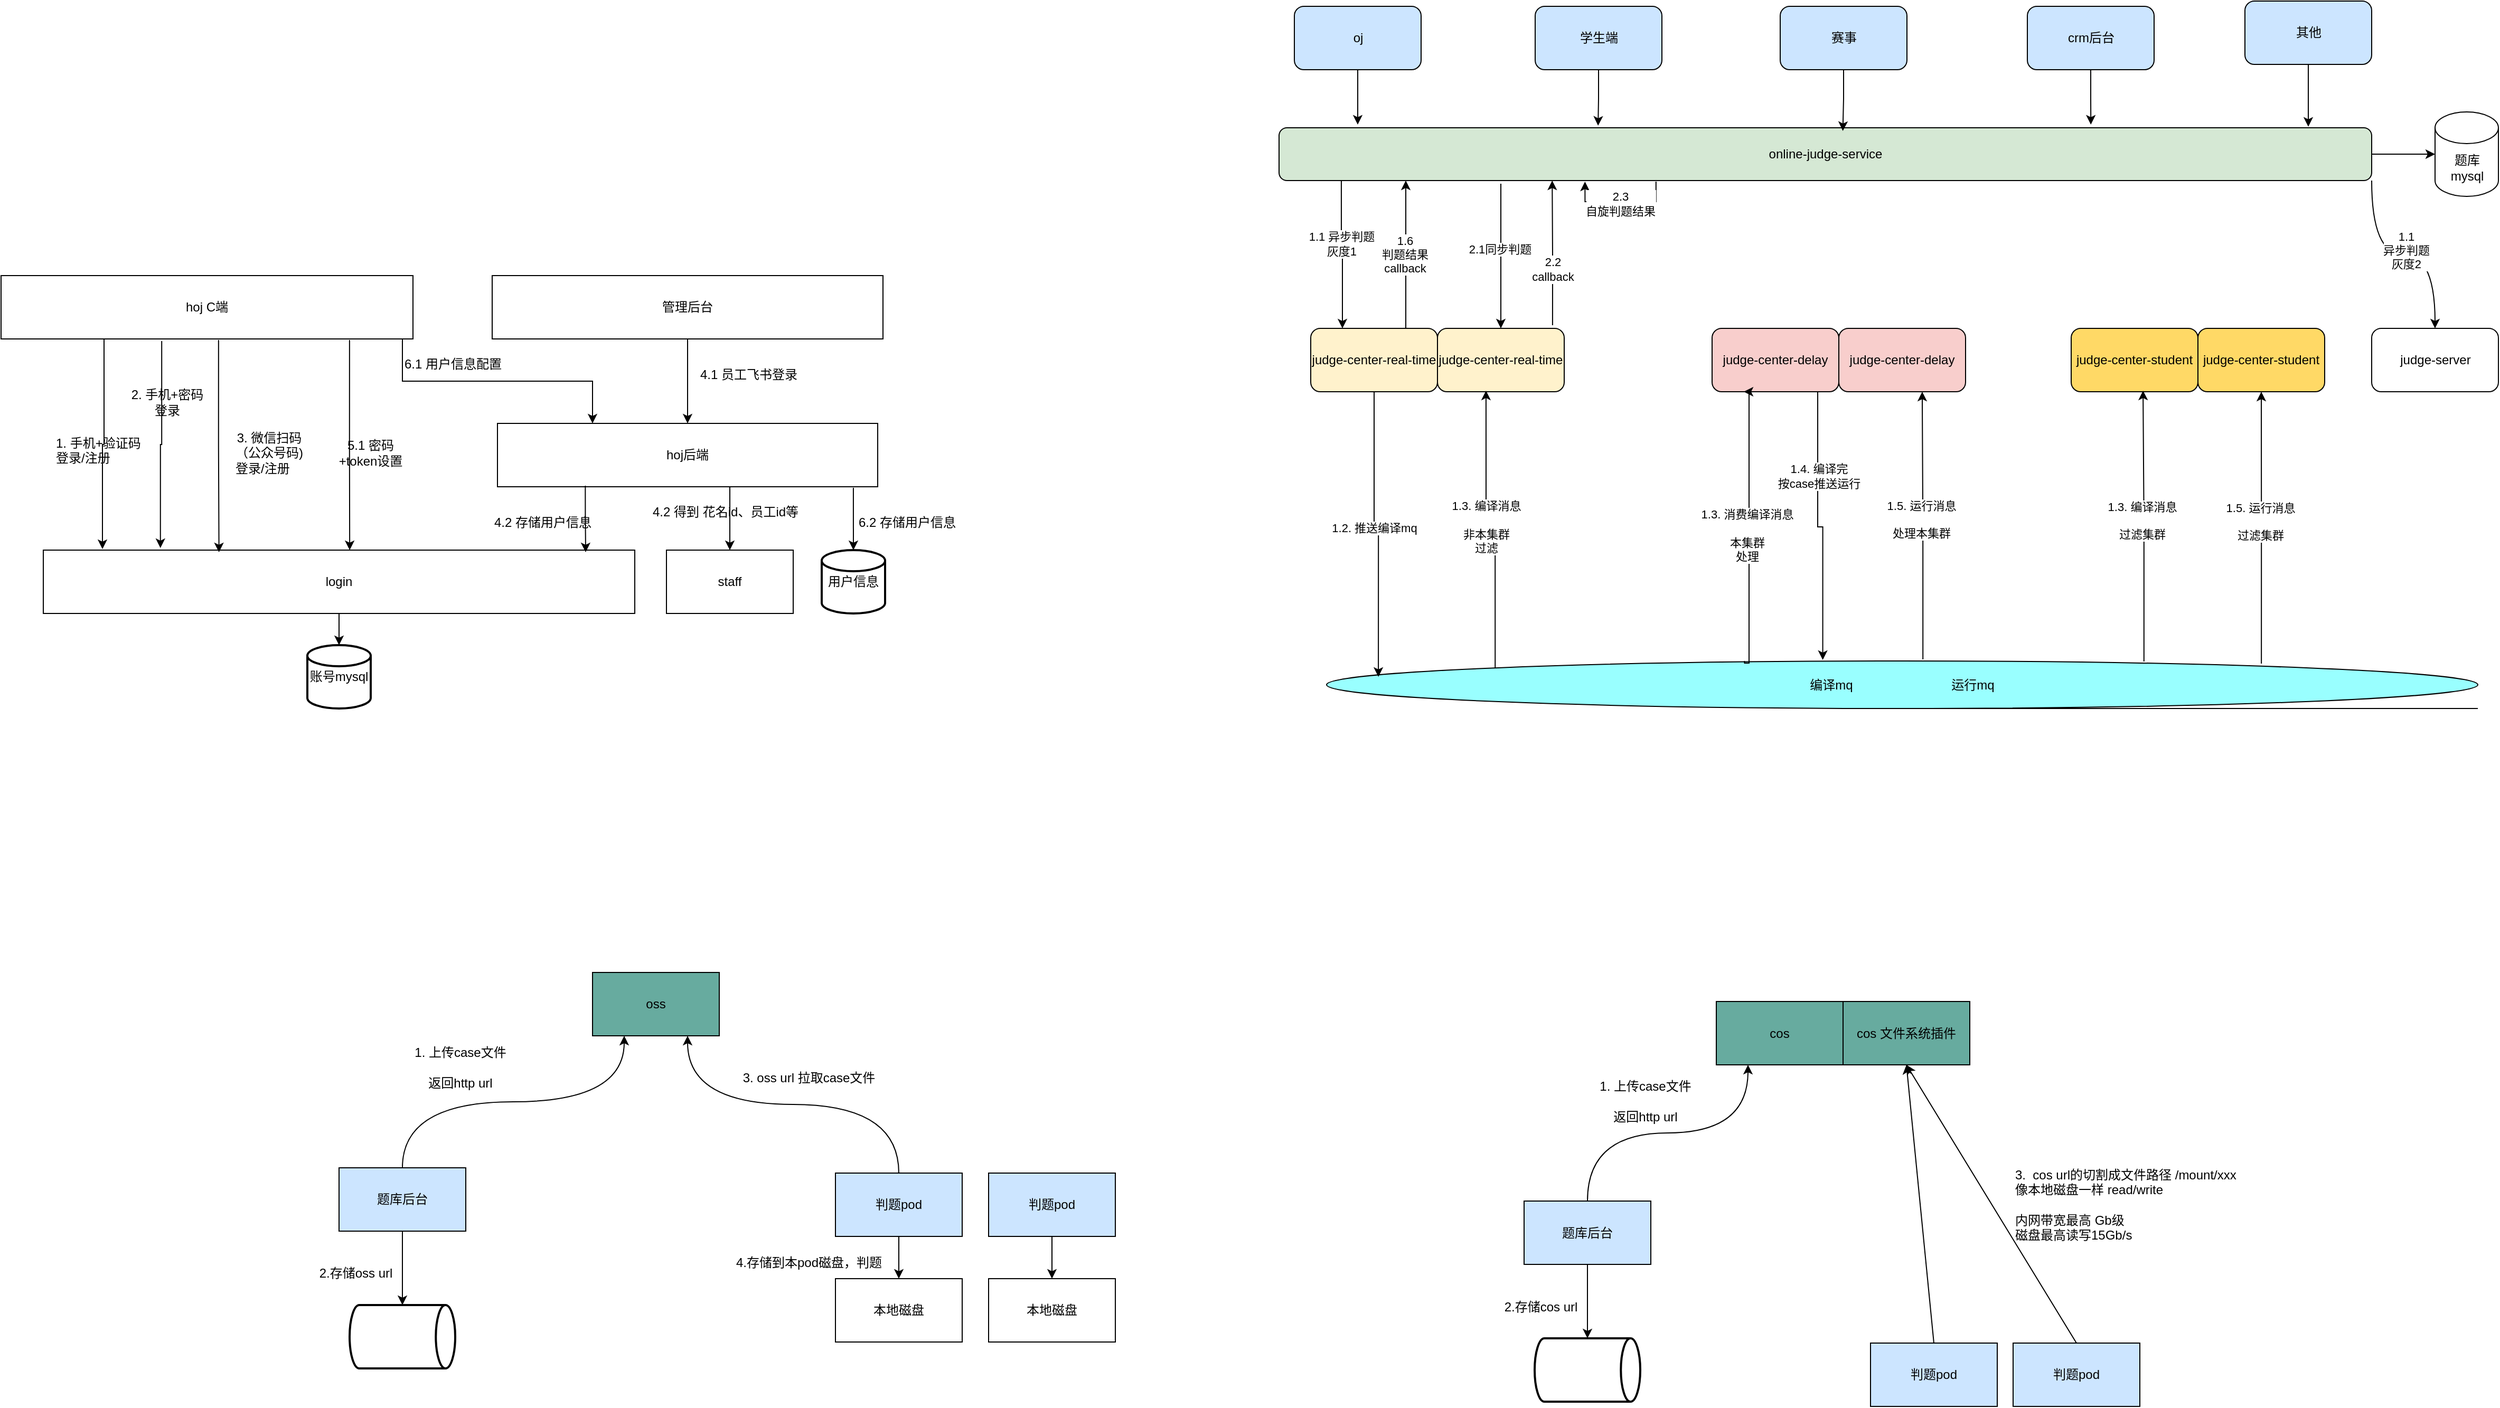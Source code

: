 <mxfile version="26.2.13">
  <diagram name="第 1 页" id="Zqn69nHAaQLIHZz4OZMA">
    <mxGraphModel dx="1427" dy="1929" grid="1" gridSize="10" guides="1" tooltips="1" connect="1" arrows="1" fold="1" page="1" pageScale="1" pageWidth="827" pageHeight="1169" math="0" shadow="0">
      <root>
        <mxCell id="0" />
        <mxCell id="1" parent="0" />
        <mxCell id="obczPgTx_yafg2J8MrPF-36" style="edgeStyle=orthogonalEdgeStyle;rounded=0;orthogonalLoop=1;jettySize=auto;html=1;exitX=1;exitY=1;exitDx=0;exitDy=0;entryX=0.25;entryY=0;entryDx=0;entryDy=0;" parent="1" source="obczPgTx_yafg2J8MrPF-1" target="obczPgTx_yafg2J8MrPF-4" edge="1">
          <mxGeometry relative="1" as="geometry">
            <Array as="points">
              <mxPoint x="380" y="210" />
              <mxPoint x="380" y="250" />
              <mxPoint x="560" y="250" />
            </Array>
          </mxGeometry>
        </mxCell>
        <mxCell id="obczPgTx_yafg2J8MrPF-1" value="hoj C端" style="rounded=0;whiteSpace=wrap;html=1;" parent="1" vertex="1">
          <mxGeometry y="150" width="390" height="60" as="geometry" />
        </mxCell>
        <mxCell id="obczPgTx_yafg2J8MrPF-7" style="edgeStyle=orthogonalEdgeStyle;rounded=0;orthogonalLoop=1;jettySize=auto;html=1;exitX=0.5;exitY=1;exitDx=0;exitDy=0;entryX=0.5;entryY=0;entryDx=0;entryDy=0;" parent="1" source="obczPgTx_yafg2J8MrPF-2" target="obczPgTx_yafg2J8MrPF-4" edge="1">
          <mxGeometry relative="1" as="geometry" />
        </mxCell>
        <mxCell id="obczPgTx_yafg2J8MrPF-2" value="管理后台" style="rounded=0;whiteSpace=wrap;html=1;" parent="1" vertex="1">
          <mxGeometry x="465" y="150" width="370" height="60" as="geometry" />
        </mxCell>
        <mxCell id="obczPgTx_yafg2J8MrPF-3" value="login" style="rounded=0;whiteSpace=wrap;html=1;" parent="1" vertex="1">
          <mxGeometry x="40" y="410" width="560" height="60" as="geometry" />
        </mxCell>
        <mxCell id="obczPgTx_yafg2J8MrPF-31" style="edgeStyle=orthogonalEdgeStyle;rounded=0;orthogonalLoop=1;jettySize=auto;html=1;exitX=0.908;exitY=0.983;exitDx=0;exitDy=0;entryX=0.5;entryY=0;entryDx=0;entryDy=0;exitPerimeter=0;" parent="1" source="obczPgTx_yafg2J8MrPF-4" target="obczPgTx_yafg2J8MrPF-8" edge="1">
          <mxGeometry relative="1" as="geometry">
            <Array as="points">
              <mxPoint x="690" y="349" />
            </Array>
          </mxGeometry>
        </mxCell>
        <mxCell id="obczPgTx_yafg2J8MrPF-4" value="hoj后端" style="rounded=0;whiteSpace=wrap;html=1;" parent="1" vertex="1">
          <mxGeometry x="470" y="290" width="360" height="60" as="geometry" />
        </mxCell>
        <mxCell id="obczPgTx_yafg2J8MrPF-5" style="edgeStyle=orthogonalEdgeStyle;rounded=0;orthogonalLoop=1;jettySize=auto;html=1;exitX=0.25;exitY=1;exitDx=0;exitDy=0;entryX=0.1;entryY=-0.017;entryDx=0;entryDy=0;entryPerimeter=0;" parent="1" source="obczPgTx_yafg2J8MrPF-1" target="obczPgTx_yafg2J8MrPF-3" edge="1">
          <mxGeometry relative="1" as="geometry" />
        </mxCell>
        <mxCell id="obczPgTx_yafg2J8MrPF-6" style="edgeStyle=orthogonalEdgeStyle;rounded=0;orthogonalLoop=1;jettySize=auto;html=1;exitX=0.528;exitY=1.017;exitDx=0;exitDy=0;entryX=0.297;entryY=0.033;entryDx=0;entryDy=0;entryPerimeter=0;exitPerimeter=0;" parent="1" source="obczPgTx_yafg2J8MrPF-1" target="obczPgTx_yafg2J8MrPF-3" edge="1">
          <mxGeometry relative="1" as="geometry" />
        </mxCell>
        <mxCell id="obczPgTx_yafg2J8MrPF-8" value="staff" style="rounded=0;whiteSpace=wrap;html=1;" parent="1" vertex="1">
          <mxGeometry x="630" y="410" width="120" height="60" as="geometry" />
        </mxCell>
        <mxCell id="obczPgTx_yafg2J8MrPF-11" style="edgeStyle=orthogonalEdgeStyle;rounded=0;orthogonalLoop=1;jettySize=auto;html=1;exitX=0.39;exitY=1.033;exitDx=0;exitDy=0;entryX=0.198;entryY=-0.033;entryDx=0;entryDy=0;entryPerimeter=0;exitPerimeter=0;" parent="1" source="obczPgTx_yafg2J8MrPF-1" target="obczPgTx_yafg2J8MrPF-3" edge="1">
          <mxGeometry relative="1" as="geometry" />
        </mxCell>
        <mxCell id="obczPgTx_yafg2J8MrPF-12" value="2. 手机+密码&lt;div&gt;登录&lt;/div&gt;" style="text;html=1;align=center;verticalAlign=middle;whiteSpace=wrap;rounded=0;" parent="1" vertex="1">
          <mxGeometry x="120" y="250" width="75" height="40" as="geometry" />
        </mxCell>
        <mxCell id="obczPgTx_yafg2J8MrPF-13" value="&lt;div style=&quot;text-align: center;&quot;&gt;&lt;span style=&quot;background-color: initial;&quot;&gt;3. 微信扫码&lt;/span&gt;&lt;/div&gt;&lt;div style=&quot;text-align: center;&quot;&gt;&lt;span style=&quot;background-color: initial;&quot;&gt;（公众号码)&lt;/span&gt;&lt;/div&gt;&lt;div&gt;&lt;span style=&quot;text-align: center;&quot;&gt;登录/注册&lt;/span&gt;&lt;br&gt;&lt;/div&gt;" style="text;whiteSpace=wrap;html=1;" parent="1" vertex="1">
          <mxGeometry x="220" y="290" width="76" height="50" as="geometry" />
        </mxCell>
        <mxCell id="obczPgTx_yafg2J8MrPF-15" value="&lt;span style=&quot;text-align: center;&quot;&gt;1. 手机+验证码&lt;/span&gt;&lt;div&gt;&lt;span style=&quot;text-align: center;&quot;&gt;登录/注册&lt;/span&gt;&lt;br&gt;&lt;/div&gt;" style="text;whiteSpace=wrap;html=1;" parent="1" vertex="1">
          <mxGeometry x="50" y="295" width="86" height="50" as="geometry" />
        </mxCell>
        <mxCell id="obczPgTx_yafg2J8MrPF-16" value="&lt;div style=&quot;text-align: center;&quot;&gt;4.1&amp;nbsp;&lt;span style=&quot;background-color: initial;&quot;&gt;员工飞书登录&lt;/span&gt;&lt;/div&gt;" style="text;whiteSpace=wrap;html=1;" parent="1" vertex="1">
          <mxGeometry x="660" y="230" width="150" height="30" as="geometry" />
        </mxCell>
        <mxCell id="obczPgTx_yafg2J8MrPF-21" value="账号mysql" style="strokeWidth=2;html=1;shape=mxgraph.flowchart.database;whiteSpace=wrap;" parent="1" vertex="1">
          <mxGeometry x="290" y="500" width="60" height="60" as="geometry" />
        </mxCell>
        <mxCell id="obczPgTx_yafg2J8MrPF-22" value="用户信息" style="strokeWidth=2;html=1;shape=mxgraph.flowchart.database;whiteSpace=wrap;" parent="1" vertex="1">
          <mxGeometry x="777" y="410" width="60" height="60" as="geometry" />
        </mxCell>
        <mxCell id="obczPgTx_yafg2J8MrPF-24" style="edgeStyle=orthogonalEdgeStyle;rounded=0;orthogonalLoop=1;jettySize=auto;html=1;exitX=0.5;exitY=1;exitDx=0;exitDy=0;entryX=0.5;entryY=0;entryDx=0;entryDy=0;entryPerimeter=0;" parent="1" source="obczPgTx_yafg2J8MrPF-3" target="obczPgTx_yafg2J8MrPF-21" edge="1">
          <mxGeometry relative="1" as="geometry" />
        </mxCell>
        <mxCell id="obczPgTx_yafg2J8MrPF-30" value="&lt;div style=&quot;text-align: center;&quot;&gt;4.2&amp;nbsp;&lt;span style=&quot;background-color: initial;&quot;&gt;得到 花名id、员工id等&lt;/span&gt;&lt;/div&gt;" style="text;whiteSpace=wrap;html=1;" parent="1" vertex="1">
          <mxGeometry x="615" y="360" width="150" height="30" as="geometry" />
        </mxCell>
        <mxCell id="obczPgTx_yafg2J8MrPF-33" style="edgeStyle=orthogonalEdgeStyle;rounded=0;orthogonalLoop=1;jettySize=auto;html=1;exitX=0.231;exitY=0.983;exitDx=0;exitDy=0;entryX=0.917;entryY=0.033;entryDx=0;entryDy=0;entryPerimeter=0;exitPerimeter=0;" parent="1" source="obczPgTx_yafg2J8MrPF-4" target="obczPgTx_yafg2J8MrPF-3" edge="1">
          <mxGeometry relative="1" as="geometry" />
        </mxCell>
        <mxCell id="obczPgTx_yafg2J8MrPF-34" value="&lt;div style=&quot;text-align: center;&quot;&gt;4.2 存储用户信息&lt;/div&gt;" style="text;whiteSpace=wrap;html=1;" parent="1" vertex="1">
          <mxGeometry x="465" y="370" width="150" height="30" as="geometry" />
        </mxCell>
        <mxCell id="obczPgTx_yafg2J8MrPF-35" value="&lt;div style=&quot;text-align: center;&quot;&gt;6.2 存储用户信息&lt;/div&gt;" style="text;whiteSpace=wrap;html=1;" parent="1" vertex="1">
          <mxGeometry x="810" y="370" width="150" height="30" as="geometry" />
        </mxCell>
        <mxCell id="obczPgTx_yafg2J8MrPF-37" value="&lt;div style=&quot;text-align: center;&quot;&gt;6.1 用户信息配置&lt;/div&gt;" style="text;whiteSpace=wrap;html=1;" parent="1" vertex="1">
          <mxGeometry x="380" y="220" width="150" height="30" as="geometry" />
        </mxCell>
        <mxCell id="obczPgTx_yafg2J8MrPF-40" style="edgeStyle=orthogonalEdgeStyle;rounded=0;orthogonalLoop=1;jettySize=auto;html=1;exitX=0.846;exitY=1.017;exitDx=0;exitDy=0;entryX=0.518;entryY=0;entryDx=0;entryDy=0;entryPerimeter=0;exitPerimeter=0;" parent="1" source="obczPgTx_yafg2J8MrPF-1" target="obczPgTx_yafg2J8MrPF-3" edge="1">
          <mxGeometry relative="1" as="geometry" />
        </mxCell>
        <mxCell id="obczPgTx_yafg2J8MrPF-41" value="5.1 密码+token设置" style="text;html=1;align=center;verticalAlign=middle;whiteSpace=wrap;rounded=0;" parent="1" vertex="1">
          <mxGeometry x="310" y="305" width="80" height="25" as="geometry" />
        </mxCell>
        <mxCell id="obczPgTx_yafg2J8MrPF-42" style="edgeStyle=orthogonalEdgeStyle;rounded=0;orthogonalLoop=1;jettySize=auto;html=1;exitX=0.936;exitY=1.017;exitDx=0;exitDy=0;entryX=0.5;entryY=0;entryDx=0;entryDy=0;entryPerimeter=0;exitPerimeter=0;" parent="1" source="obczPgTx_yafg2J8MrPF-4" target="obczPgTx_yafg2J8MrPF-22" edge="1">
          <mxGeometry relative="1" as="geometry" />
        </mxCell>
        <mxCell id="ji8Ps8-y2DthkimGRA9Z-1" value="oss" style="rounded=0;whiteSpace=wrap;html=1;fillColor=#67AB9F;" parent="1" vertex="1">
          <mxGeometry x="560" y="810" width="120" height="60" as="geometry" />
        </mxCell>
        <mxCell id="ji8Ps8-y2DthkimGRA9Z-8" value="" style="edgeStyle=orthogonalEdgeStyle;rounded=0;orthogonalLoop=1;jettySize=auto;html=1;" parent="1" source="ji8Ps8-y2DthkimGRA9Z-3" target="ji8Ps8-y2DthkimGRA9Z-6" edge="1">
          <mxGeometry relative="1" as="geometry" />
        </mxCell>
        <mxCell id="ji8Ps8-y2DthkimGRA9Z-14" style="edgeStyle=orthogonalEdgeStyle;rounded=0;orthogonalLoop=1;jettySize=auto;html=1;exitX=0.5;exitY=0;exitDx=0;exitDy=0;entryX=0.75;entryY=1;entryDx=0;entryDy=0;curved=1;" parent="1" source="ji8Ps8-y2DthkimGRA9Z-3" target="ji8Ps8-y2DthkimGRA9Z-1" edge="1">
          <mxGeometry relative="1" as="geometry" />
        </mxCell>
        <mxCell id="ji8Ps8-y2DthkimGRA9Z-3" value="判题pod" style="rounded=0;whiteSpace=wrap;html=1;fillColor=#CCE5FF;" parent="1" vertex="1">
          <mxGeometry x="790" y="1000" width="120" height="60" as="geometry" />
        </mxCell>
        <mxCell id="ji8Ps8-y2DthkimGRA9Z-11" style="edgeStyle=orthogonalEdgeStyle;rounded=0;orthogonalLoop=1;jettySize=auto;html=1;exitX=0.5;exitY=0;exitDx=0;exitDy=0;entryX=0.25;entryY=1;entryDx=0;entryDy=0;curved=1;" parent="1" source="ji8Ps8-y2DthkimGRA9Z-4" target="ji8Ps8-y2DthkimGRA9Z-1" edge="1">
          <mxGeometry relative="1" as="geometry" />
        </mxCell>
        <mxCell id="ji8Ps8-y2DthkimGRA9Z-4" value="题库后台" style="rounded=0;whiteSpace=wrap;html=1;fillColor=#CCE5FF;" parent="1" vertex="1">
          <mxGeometry x="320" y="995" width="120" height="60" as="geometry" />
        </mxCell>
        <mxCell id="ji8Ps8-y2DthkimGRA9Z-9" value="" style="edgeStyle=orthogonalEdgeStyle;rounded=0;orthogonalLoop=1;jettySize=auto;html=1;" parent="1" source="ji8Ps8-y2DthkimGRA9Z-5" target="ji8Ps8-y2DthkimGRA9Z-7" edge="1">
          <mxGeometry relative="1" as="geometry" />
        </mxCell>
        <mxCell id="ji8Ps8-y2DthkimGRA9Z-5" value="判题pod" style="rounded=0;whiteSpace=wrap;html=1;fillColor=#CCE5FF;" parent="1" vertex="1">
          <mxGeometry x="935" y="1000" width="120" height="60" as="geometry" />
        </mxCell>
        <mxCell id="ji8Ps8-y2DthkimGRA9Z-6" value="本地磁盘" style="rounded=0;whiteSpace=wrap;html=1;" parent="1" vertex="1">
          <mxGeometry x="790" y="1100" width="120" height="60" as="geometry" />
        </mxCell>
        <mxCell id="ji8Ps8-y2DthkimGRA9Z-7" value="本地磁盘" style="rounded=0;whiteSpace=wrap;html=1;" parent="1" vertex="1">
          <mxGeometry x="935" y="1100" width="120" height="60" as="geometry" />
        </mxCell>
        <mxCell id="ji8Ps8-y2DthkimGRA9Z-15" value="" style="strokeWidth=2;html=1;shape=mxgraph.flowchart.direct_data;whiteSpace=wrap;" parent="1" vertex="1">
          <mxGeometry x="330" y="1125" width="100" height="60" as="geometry" />
        </mxCell>
        <mxCell id="ji8Ps8-y2DthkimGRA9Z-17" style="rounded=0;orthogonalLoop=1;jettySize=auto;html=1;exitX=0.5;exitY=1;exitDx=0;exitDy=0;entryX=0.5;entryY=0;entryDx=0;entryDy=0;entryPerimeter=0;" parent="1" source="ji8Ps8-y2DthkimGRA9Z-4" target="ji8Ps8-y2DthkimGRA9Z-15" edge="1">
          <mxGeometry relative="1" as="geometry" />
        </mxCell>
        <mxCell id="ji8Ps8-y2DthkimGRA9Z-18" value="1. 上传case文件&lt;div&gt;&lt;br&gt;&lt;div&gt;返回http url&lt;/div&gt;&lt;/div&gt;" style="text;html=1;align=center;verticalAlign=middle;whiteSpace=wrap;rounded=0;" parent="1" vertex="1">
          <mxGeometry x="350" y="870" width="170" height="60" as="geometry" />
        </mxCell>
        <mxCell id="ji8Ps8-y2DthkimGRA9Z-19" value="2.存储oss url" style="text;html=1;align=center;verticalAlign=middle;whiteSpace=wrap;rounded=0;" parent="1" vertex="1">
          <mxGeometry x="296" y="1080" width="80" height="30" as="geometry" />
        </mxCell>
        <mxCell id="ji8Ps8-y2DthkimGRA9Z-20" value="3. oss url 拉取case文件" style="text;html=1;align=center;verticalAlign=middle;whiteSpace=wrap;rounded=0;" parent="1" vertex="1">
          <mxGeometry x="680" y="880" width="170" height="60" as="geometry" />
        </mxCell>
        <mxCell id="ji8Ps8-y2DthkimGRA9Z-22" value="4.存储到本pod磁盘，判题" style="text;html=1;align=center;verticalAlign=middle;whiteSpace=wrap;rounded=0;" parent="1" vertex="1">
          <mxGeometry x="690" y="1070" width="150" height="30" as="geometry" />
        </mxCell>
        <mxCell id="ji8Ps8-y2DthkimGRA9Z-23" value="cos" style="rounded=0;whiteSpace=wrap;html=1;fillColor=#67AB9F;" parent="1" vertex="1">
          <mxGeometry x="1624" y="837.5" width="120" height="60" as="geometry" />
        </mxCell>
        <mxCell id="ji8Ps8-y2DthkimGRA9Z-42" style="edgeStyle=none;rounded=0;orthogonalLoop=1;jettySize=auto;html=1;exitX=0.5;exitY=0;exitDx=0;exitDy=0;entryX=0.5;entryY=1;entryDx=0;entryDy=0;" parent="1" source="ji8Ps8-y2DthkimGRA9Z-26" target="ji8Ps8-y2DthkimGRA9Z-40" edge="1">
          <mxGeometry relative="1" as="geometry" />
        </mxCell>
        <mxCell id="ji8Ps8-y2DthkimGRA9Z-26" value="判题pod" style="rounded=0;whiteSpace=wrap;html=1;fillColor=#CCE5FF;" parent="1" vertex="1">
          <mxGeometry x="1770" y="1161" width="120" height="60" as="geometry" />
        </mxCell>
        <mxCell id="ji8Ps8-y2DthkimGRA9Z-27" style="edgeStyle=orthogonalEdgeStyle;rounded=0;orthogonalLoop=1;jettySize=auto;html=1;exitX=0.5;exitY=0;exitDx=0;exitDy=0;entryX=0.25;entryY=1;entryDx=0;entryDy=0;curved=1;" parent="1" source="ji8Ps8-y2DthkimGRA9Z-28" target="ji8Ps8-y2DthkimGRA9Z-23" edge="1">
          <mxGeometry relative="1" as="geometry" />
        </mxCell>
        <mxCell id="ji8Ps8-y2DthkimGRA9Z-28" value="题库后台" style="rounded=0;whiteSpace=wrap;html=1;fillColor=#CCE5FF;" parent="1" vertex="1">
          <mxGeometry x="1442" y="1026.5" width="120" height="60" as="geometry" />
        </mxCell>
        <mxCell id="ji8Ps8-y2DthkimGRA9Z-43" style="edgeStyle=none;rounded=0;orthogonalLoop=1;jettySize=auto;html=1;exitX=0.5;exitY=0;exitDx=0;exitDy=0;entryX=0.5;entryY=1;entryDx=0;entryDy=0;" parent="1" source="ji8Ps8-y2DthkimGRA9Z-30" target="ji8Ps8-y2DthkimGRA9Z-40" edge="1">
          <mxGeometry relative="1" as="geometry" />
        </mxCell>
        <mxCell id="ji8Ps8-y2DthkimGRA9Z-30" value="判题pod" style="rounded=0;whiteSpace=wrap;html=1;fillColor=#CCE5FF;" parent="1" vertex="1">
          <mxGeometry x="1905" y="1161" width="120" height="60" as="geometry" />
        </mxCell>
        <mxCell id="ji8Ps8-y2DthkimGRA9Z-33" value="" style="strokeWidth=2;html=1;shape=mxgraph.flowchart.direct_data;whiteSpace=wrap;" parent="1" vertex="1">
          <mxGeometry x="1452" y="1156.5" width="100" height="60" as="geometry" />
        </mxCell>
        <mxCell id="ji8Ps8-y2DthkimGRA9Z-34" style="rounded=0;orthogonalLoop=1;jettySize=auto;html=1;exitX=0.5;exitY=1;exitDx=0;exitDy=0;entryX=0.5;entryY=0;entryDx=0;entryDy=0;entryPerimeter=0;" parent="1" source="ji8Ps8-y2DthkimGRA9Z-28" target="ji8Ps8-y2DthkimGRA9Z-33" edge="1">
          <mxGeometry relative="1" as="geometry" />
        </mxCell>
        <mxCell id="ji8Ps8-y2DthkimGRA9Z-35" value="1. 上传case文件&lt;div&gt;&lt;br&gt;&lt;div&gt;返回http url&lt;/div&gt;&lt;/div&gt;" style="text;html=1;align=center;verticalAlign=middle;whiteSpace=wrap;rounded=0;" parent="1" vertex="1">
          <mxGeometry x="1472" y="901.5" width="170" height="60" as="geometry" />
        </mxCell>
        <mxCell id="ji8Ps8-y2DthkimGRA9Z-36" value="2.存储cos url" style="text;html=1;align=center;verticalAlign=middle;whiteSpace=wrap;rounded=0;" parent="1" vertex="1">
          <mxGeometry x="1418" y="1111.5" width="80" height="30" as="geometry" />
        </mxCell>
        <mxCell id="ji8Ps8-y2DthkimGRA9Z-37" value="3.&amp;nbsp; cos url的切割成文件路径 /mount/xxx&lt;div&gt;&lt;div&gt;像本地磁盘一样&amp;nbsp;&lt;span style=&quot;background-color: initial;&quot;&gt;read/write&lt;/span&gt;&lt;/div&gt;&lt;div&gt;&lt;span style=&quot;background-color: initial;&quot;&gt;&lt;br&gt;&lt;/span&gt;&lt;/div&gt;&lt;div&gt;&lt;span style=&quot;background-color: initial;&quot;&gt;内网带宽最高 Gb级&lt;/span&gt;&lt;/div&gt;&lt;div&gt;&lt;span style=&quot;background-color: initial;&quot;&gt;磁盘最高读写15Gb/s&lt;/span&gt;&lt;/div&gt;&lt;/div&gt;" style="text;html=1;align=left;verticalAlign=middle;whiteSpace=wrap;rounded=0;" parent="1" vertex="1">
          <mxGeometry x="1905" y="1000" width="230" height="60" as="geometry" />
        </mxCell>
        <mxCell id="ji8Ps8-y2DthkimGRA9Z-40" value="cos 文件系统插件" style="rounded=0;whiteSpace=wrap;html=1;fillColor=#67AB9F;" parent="1" vertex="1">
          <mxGeometry x="1744" y="837.5" width="120" height="60" as="geometry" />
        </mxCell>
        <mxCell id="_0bZGA4F4RhLJNv9DCTe-1" value="学生端" style="rounded=1;whiteSpace=wrap;html=1;fillColor=light-dark(#CCE5FF,var(--ge-dark-color, #121212));" parent="1" vertex="1">
          <mxGeometry x="1452.5" y="-105" width="120" height="60" as="geometry" />
        </mxCell>
        <mxCell id="_0bZGA4F4RhLJNv9DCTe-2" value="oj" style="rounded=1;whiteSpace=wrap;html=1;fillColor=light-dark(#CCE5FF,var(--ge-dark-color, #121212));" parent="1" vertex="1">
          <mxGeometry x="1224.5" y="-105" width="120" height="60" as="geometry" />
        </mxCell>
        <mxCell id="_0bZGA4F4RhLJNv9DCTe-3" value="其他" style="rounded=1;whiteSpace=wrap;html=1;fillColor=light-dark(#CCE5FF,var(--ge-dark-color, #121212));" parent="1" vertex="1">
          <mxGeometry x="2124.5" y="-110" width="120" height="60" as="geometry" />
        </mxCell>
        <mxCell id="_0bZGA4F4RhLJNv9DCTe-4" value="crm后台" style="rounded=1;whiteSpace=wrap;html=1;fillColor=light-dark(#CCE5FF,var(--ge-dark-color, #121212));" parent="1" vertex="1">
          <mxGeometry x="1918.5" y="-105" width="120" height="60" as="geometry" />
        </mxCell>
        <mxCell id="_0bZGA4F4RhLJNv9DCTe-5" value="赛事" style="rounded=1;whiteSpace=wrap;html=1;fillColor=light-dark(#CCE5FF,var(--ge-dark-color, #121212));" parent="1" vertex="1">
          <mxGeometry x="1684.5" y="-105" width="120" height="60" as="geometry" />
        </mxCell>
        <mxCell id="_0bZGA4F4RhLJNv9DCTe-19" style="edgeStyle=orthogonalEdgeStyle;rounded=0;orthogonalLoop=1;jettySize=auto;html=1;exitX=0.057;exitY=0.96;exitDx=0;exitDy=0;entryX=0.25;entryY=0;entryDx=0;entryDy=0;exitPerimeter=0;" parent="1" source="_0bZGA4F4RhLJNv9DCTe-6" target="_0bZGA4F4RhLJNv9DCTe-7" edge="1">
          <mxGeometry relative="1" as="geometry" />
        </mxCell>
        <mxCell id="_0bZGA4F4RhLJNv9DCTe-46" value="1.1 异步判题&lt;div&gt;灰度1&lt;/div&gt;" style="edgeLabel;html=1;align=center;verticalAlign=middle;resizable=0;points=[];" parent="_0bZGA4F4RhLJNv9DCTe-19" vertex="1" connectable="0">
          <mxGeometry x="-0.133" relative="1" as="geometry">
            <mxPoint as="offset" />
          </mxGeometry>
        </mxCell>
        <mxCell id="_0bZGA4F4RhLJNv9DCTe-35" style="edgeStyle=orthogonalEdgeStyle;rounded=0;orthogonalLoop=1;jettySize=auto;html=1;exitX=1;exitY=0.5;exitDx=0;exitDy=0;" parent="1" source="_0bZGA4F4RhLJNv9DCTe-6" target="_0bZGA4F4RhLJNv9DCTe-14" edge="1">
          <mxGeometry relative="1" as="geometry" />
        </mxCell>
        <mxCell id="_0bZGA4F4RhLJNv9DCTe-44" style="edgeStyle=orthogonalEdgeStyle;rounded=0;orthogonalLoop=1;jettySize=auto;html=1;exitX=1;exitY=1;exitDx=0;exitDy=0;curved=1;" parent="1" source="_0bZGA4F4RhLJNv9DCTe-6" target="_0bZGA4F4RhLJNv9DCTe-42" edge="1">
          <mxGeometry relative="1" as="geometry" />
        </mxCell>
        <mxCell id="_0bZGA4F4RhLJNv9DCTe-45" value="1.1&lt;div&gt;异步判题&lt;div&gt;灰度2&lt;/div&gt;&lt;/div&gt;" style="edgeLabel;html=1;align=center;verticalAlign=middle;resizable=0;points=[];" parent="_0bZGA4F4RhLJNv9DCTe-44" vertex="1" connectable="0">
          <mxGeometry x="0.018" y="4" relative="1" as="geometry">
            <mxPoint as="offset" />
          </mxGeometry>
        </mxCell>
        <mxCell id="_0bZGA4F4RhLJNv9DCTe-6" value="online-judge-service" style="rounded=1;whiteSpace=wrap;html=1;fillColor=light-dark(#D5E8D4,var(--ge-dark-color, #121212));" parent="1" vertex="1">
          <mxGeometry x="1210" y="10" width="1034.5" height="50" as="geometry" />
        </mxCell>
        <mxCell id="_0bZGA4F4RhLJNv9DCTe-7" value="judge-center-real-time" style="rounded=1;whiteSpace=wrap;html=1;fillColor=light-dark(#FFF2CC,var(--ge-dark-color, #121212));" parent="1" vertex="1">
          <mxGeometry x="1240" y="200" width="120" height="60" as="geometry" />
        </mxCell>
        <mxCell id="_0bZGA4F4RhLJNv9DCTe-8" value="judge-center-real-time" style="rounded=1;whiteSpace=wrap;html=1;fillColor=light-dark(#FFF2CC,var(--ge-dark-color, #121212));" parent="1" vertex="1">
          <mxGeometry x="1360" y="200" width="120" height="60" as="geometry" />
        </mxCell>
        <mxCell id="_0bZGA4F4RhLJNv9DCTe-9" value="judge-center-delay" style="rounded=1;whiteSpace=wrap;html=1;fillColor=light-dark(#F8CECC,var(--ge-dark-color, #121212));" parent="1" vertex="1">
          <mxGeometry x="1620" y="200" width="120" height="60" as="geometry" />
        </mxCell>
        <mxCell id="_0bZGA4F4RhLJNv9DCTe-10" value="judge-center-delay" style="rounded=1;whiteSpace=wrap;html=1;fillColor=light-dark(#F8CECC,var(--ge-dark-color, #121212));" parent="1" vertex="1">
          <mxGeometry x="1740" y="200" width="120" height="60" as="geometry" />
        </mxCell>
        <mxCell id="_0bZGA4F4RhLJNv9DCTe-11" value="judge-center-student" style="rounded=1;whiteSpace=wrap;html=1;fillColor=light-dark(#FFD966,var(--ge-dark-color, #121212));" parent="1" vertex="1">
          <mxGeometry x="1960" y="200" width="120" height="60" as="geometry" />
        </mxCell>
        <mxCell id="_0bZGA4F4RhLJNv9DCTe-12" value="judge-center-student" style="rounded=1;whiteSpace=wrap;html=1;fillColor=light-dark(#FFD966,var(--ge-dark-color, #121212));" parent="1" vertex="1">
          <mxGeometry x="2080" y="200" width="120" height="60" as="geometry" />
        </mxCell>
        <mxCell id="_0bZGA4F4RhLJNv9DCTe-14" value="题库&lt;div&gt;mysql&lt;/div&gt;" style="shape=cylinder3;whiteSpace=wrap;html=1;boundedLbl=1;backgroundOutline=1;size=15;" parent="1" vertex="1">
          <mxGeometry x="2304.5" y="-5" width="60" height="80" as="geometry" />
        </mxCell>
        <mxCell id="_0bZGA4F4RhLJNv9DCTe-37" style="edgeStyle=orthogonalEdgeStyle;rounded=0;orthogonalLoop=1;jettySize=auto;html=1;exitX=0.5;exitY=1;exitDx=0;exitDy=0;entryX=0.072;entryY=-0.06;entryDx=0;entryDy=0;entryPerimeter=0;" parent="1" source="_0bZGA4F4RhLJNv9DCTe-2" target="_0bZGA4F4RhLJNv9DCTe-6" edge="1">
          <mxGeometry relative="1" as="geometry" />
        </mxCell>
        <mxCell id="_0bZGA4F4RhLJNv9DCTe-38" style="edgeStyle=orthogonalEdgeStyle;rounded=0;orthogonalLoop=1;jettySize=auto;html=1;exitX=0.5;exitY=1;exitDx=0;exitDy=0;entryX=0.292;entryY=-0.04;entryDx=0;entryDy=0;entryPerimeter=0;" parent="1" source="_0bZGA4F4RhLJNv9DCTe-1" target="_0bZGA4F4RhLJNv9DCTe-6" edge="1">
          <mxGeometry relative="1" as="geometry" />
        </mxCell>
        <mxCell id="_0bZGA4F4RhLJNv9DCTe-39" style="edgeStyle=orthogonalEdgeStyle;rounded=0;orthogonalLoop=1;jettySize=auto;html=1;exitX=0.5;exitY=1;exitDx=0;exitDy=0;entryX=0.516;entryY=0.06;entryDx=0;entryDy=0;entryPerimeter=0;" parent="1" source="_0bZGA4F4RhLJNv9DCTe-5" target="_0bZGA4F4RhLJNv9DCTe-6" edge="1">
          <mxGeometry relative="1" as="geometry" />
        </mxCell>
        <mxCell id="_0bZGA4F4RhLJNv9DCTe-40" style="edgeStyle=orthogonalEdgeStyle;rounded=0;orthogonalLoop=1;jettySize=auto;html=1;exitX=0.5;exitY=1;exitDx=0;exitDy=0;entryX=0.743;entryY=-0.06;entryDx=0;entryDy=0;entryPerimeter=0;" parent="1" source="_0bZGA4F4RhLJNv9DCTe-4" target="_0bZGA4F4RhLJNv9DCTe-6" edge="1">
          <mxGeometry relative="1" as="geometry" />
        </mxCell>
        <mxCell id="_0bZGA4F4RhLJNv9DCTe-41" style="edgeStyle=orthogonalEdgeStyle;rounded=0;orthogonalLoop=1;jettySize=auto;html=1;exitX=0.5;exitY=1;exitDx=0;exitDy=0;entryX=0.942;entryY=-0.02;entryDx=0;entryDy=0;entryPerimeter=0;" parent="1" source="_0bZGA4F4RhLJNv9DCTe-3" target="_0bZGA4F4RhLJNv9DCTe-6" edge="1">
          <mxGeometry relative="1" as="geometry" />
        </mxCell>
        <mxCell id="_0bZGA4F4RhLJNv9DCTe-42" value="judge-server" style="rounded=1;whiteSpace=wrap;html=1;" parent="1" vertex="1">
          <mxGeometry x="2244.5" y="200" width="120" height="60" as="geometry" />
        </mxCell>
        <mxCell id="rjKXNMB30DjtsITm2oIO-1" value="编译mq&amp;nbsp; &amp;nbsp; &amp;nbsp; &amp;nbsp; &amp;nbsp; &amp;nbsp; &amp;nbsp; &amp;nbsp; &amp;nbsp; &amp;nbsp; &amp;nbsp; &amp;nbsp; &amp;nbsp; &amp;nbsp; 运行mq" style="shape=tapeData;whiteSpace=wrap;html=1;perimeter=ellipsePerimeter;fillColor=light-dark(#99FFFF,var(--ge-dark-color, #121212));" vertex="1" parent="1">
          <mxGeometry x="1255" y="515" width="1090" height="45" as="geometry" />
        </mxCell>
        <mxCell id="rjKXNMB30DjtsITm2oIO-2" style="edgeStyle=orthogonalEdgeStyle;rounded=0;orthogonalLoop=1;jettySize=auto;html=1;exitX=0.5;exitY=1;exitDx=0;exitDy=0;entryX=0.045;entryY=0.333;entryDx=0;entryDy=0;entryPerimeter=0;" edge="1" parent="1" source="_0bZGA4F4RhLJNv9DCTe-7" target="rjKXNMB30DjtsITm2oIO-1">
          <mxGeometry relative="1" as="geometry" />
        </mxCell>
        <mxCell id="rjKXNMB30DjtsITm2oIO-4" value="1.2. 推送编译mq" style="edgeLabel;html=1;align=center;verticalAlign=middle;resizable=0;points=[];" vertex="1" connectable="0" parent="rjKXNMB30DjtsITm2oIO-2">
          <mxGeometry x="-0.07" y="-1" relative="1" as="geometry">
            <mxPoint as="offset" />
          </mxGeometry>
        </mxCell>
        <mxCell id="rjKXNMB30DjtsITm2oIO-6" style="edgeStyle=orthogonalEdgeStyle;rounded=0;orthogonalLoop=1;jettySize=auto;html=1;exitX=0;exitY=0;exitDx=0;exitDy=0;entryX=0.383;entryY=0.983;entryDx=0;entryDy=0;entryPerimeter=0;" edge="1" parent="1" source="rjKXNMB30DjtsITm2oIO-1" target="_0bZGA4F4RhLJNv9DCTe-8">
          <mxGeometry relative="1" as="geometry" />
        </mxCell>
        <mxCell id="rjKXNMB30DjtsITm2oIO-7" value="1.3. 编译消息&lt;div&gt;&lt;br&gt;&lt;div&gt;非本集群&lt;/div&gt;&lt;/div&gt;&lt;div&gt;过滤&lt;/div&gt;" style="edgeLabel;html=1;align=center;verticalAlign=middle;resizable=0;points=[];" vertex="1" connectable="0" parent="rjKXNMB30DjtsITm2oIO-6">
          <mxGeometry x="0.046" relative="1" as="geometry">
            <mxPoint x="-1" as="offset" />
          </mxGeometry>
        </mxCell>
        <mxCell id="rjKXNMB30DjtsITm2oIO-8" style="edgeStyle=orthogonalEdgeStyle;rounded=0;orthogonalLoop=1;jettySize=auto;html=1;exitX=0.812;exitY=0.056;exitDx=0;exitDy=0;entryX=0.5;entryY=1;entryDx=0;entryDy=0;exitPerimeter=0;" edge="1" parent="1" source="rjKXNMB30DjtsITm2oIO-1" target="_0bZGA4F4RhLJNv9DCTe-12">
          <mxGeometry relative="1" as="geometry">
            <mxPoint x="2133.5" y="488" as="sourcePoint" />
            <mxPoint x="2134.5" y="380" as="targetPoint" />
          </mxGeometry>
        </mxCell>
        <mxCell id="rjKXNMB30DjtsITm2oIO-9" value="1.5. 运行消息&lt;div&gt;&lt;br&gt;&lt;/div&gt;&lt;div&gt;过滤集群&lt;/div&gt;" style="edgeLabel;html=1;align=center;verticalAlign=middle;resizable=0;points=[];" vertex="1" connectable="0" parent="rjKXNMB30DjtsITm2oIO-8">
          <mxGeometry x="0.046" relative="1" as="geometry">
            <mxPoint x="-1" as="offset" />
          </mxGeometry>
        </mxCell>
        <mxCell id="rjKXNMB30DjtsITm2oIO-10" style="edgeStyle=orthogonalEdgeStyle;rounded=0;orthogonalLoop=1;jettySize=auto;html=1;exitX=0.71;exitY=0.011;exitDx=0;exitDy=0;entryX=0.567;entryY=0.983;entryDx=0;entryDy=0;entryPerimeter=0;exitPerimeter=0;" edge="1" parent="1" source="rjKXNMB30DjtsITm2oIO-1" target="_0bZGA4F4RhLJNv9DCTe-11">
          <mxGeometry relative="1" as="geometry">
            <mxPoint x="2029.25" y="488" as="sourcePoint" />
            <mxPoint x="2030.25" y="380" as="targetPoint" />
          </mxGeometry>
        </mxCell>
        <mxCell id="rjKXNMB30DjtsITm2oIO-11" value="1.3. 编译消息&lt;div&gt;&lt;br&gt;&lt;/div&gt;&lt;div&gt;过滤集群&lt;/div&gt;" style="edgeLabel;html=1;align=center;verticalAlign=middle;resizable=0;points=[];" vertex="1" connectable="0" parent="rjKXNMB30DjtsITm2oIO-10">
          <mxGeometry x="0.046" relative="1" as="geometry">
            <mxPoint x="-1" as="offset" />
          </mxGeometry>
        </mxCell>
        <mxCell id="rjKXNMB30DjtsITm2oIO-12" style="edgeStyle=orthogonalEdgeStyle;rounded=0;orthogonalLoop=1;jettySize=auto;html=1;entryX=0.658;entryY=1;entryDx=0;entryDy=0;entryPerimeter=0;exitX=0.518;exitY=-0.033;exitDx=0;exitDy=0;exitPerimeter=0;" edge="1" parent="1" source="rjKXNMB30DjtsITm2oIO-1" target="_0bZGA4F4RhLJNv9DCTe-10">
          <mxGeometry relative="1" as="geometry">
            <mxPoint x="1819" y="500" as="sourcePoint" />
            <mxPoint x="1821" y="380" as="targetPoint" />
          </mxGeometry>
        </mxCell>
        <mxCell id="rjKXNMB30DjtsITm2oIO-13" value="1.5. 运行消息&lt;div&gt;&lt;br&gt;&lt;/div&gt;&lt;div&gt;处理本集群&lt;/div&gt;" style="edgeLabel;html=1;align=center;verticalAlign=middle;resizable=0;points=[];" vertex="1" connectable="0" parent="rjKXNMB30DjtsITm2oIO-12">
          <mxGeometry x="0.046" relative="1" as="geometry">
            <mxPoint x="-1" as="offset" />
          </mxGeometry>
        </mxCell>
        <mxCell id="rjKXNMB30DjtsITm2oIO-14" style="edgeStyle=orthogonalEdgeStyle;rounded=0;orthogonalLoop=1;jettySize=auto;html=1;entryX=0.25;entryY=1;entryDx=0;entryDy=0;exitX=0.363;exitY=0;exitDx=0;exitDy=0;exitPerimeter=0;" edge="1" parent="1" source="rjKXNMB30DjtsITm2oIO-1" target="_0bZGA4F4RhLJNv9DCTe-9">
          <mxGeometry relative="1" as="geometry">
            <mxPoint x="1655" y="530" as="sourcePoint" />
            <mxPoint x="1655" y="380" as="targetPoint" />
            <Array as="points">
              <mxPoint x="1655" y="517" />
              <mxPoint x="1654" y="435" />
              <mxPoint x="1655" y="435" />
              <mxPoint x="1655" y="260" />
            </Array>
          </mxGeometry>
        </mxCell>
        <mxCell id="rjKXNMB30DjtsITm2oIO-18" value="1.3. 消费编译消息&lt;div&gt;&lt;br&gt;&lt;div&gt;本集群&lt;/div&gt;&lt;/div&gt;&lt;div&gt;处理&lt;/div&gt;" style="edgeLabel;html=1;align=center;verticalAlign=middle;resizable=0;points=[];" vertex="1" connectable="0" parent="rjKXNMB30DjtsITm2oIO-14">
          <mxGeometry x="-0.046" y="2" relative="1" as="geometry">
            <mxPoint as="offset" />
          </mxGeometry>
        </mxCell>
        <mxCell id="rjKXNMB30DjtsITm2oIO-19" style="edgeStyle=orthogonalEdgeStyle;rounded=0;orthogonalLoop=1;jettySize=auto;html=1;exitX=0.75;exitY=1;exitDx=0;exitDy=0;entryX=0.431;entryY=-0.022;entryDx=0;entryDy=0;entryPerimeter=0;" edge="1" parent="1" source="_0bZGA4F4RhLJNv9DCTe-9" target="rjKXNMB30DjtsITm2oIO-1">
          <mxGeometry relative="1" as="geometry">
            <Array as="points">
              <mxPoint x="1720" y="260" />
              <mxPoint x="1720" y="388" />
              <mxPoint x="1725" y="388" />
            </Array>
          </mxGeometry>
        </mxCell>
        <mxCell id="rjKXNMB30DjtsITm2oIO-20" value="1.4. 编译完&lt;div&gt;按case推送运行&lt;/div&gt;" style="edgeLabel;html=1;align=center;verticalAlign=middle;resizable=0;points=[];" vertex="1" connectable="0" parent="rjKXNMB30DjtsITm2oIO-19">
          <mxGeometry x="-0.012" y="1" relative="1" as="geometry">
            <mxPoint y="-43" as="offset" />
          </mxGeometry>
        </mxCell>
        <mxCell id="rjKXNMB30DjtsITm2oIO-21" style="edgeStyle=orthogonalEdgeStyle;rounded=0;orthogonalLoop=1;jettySize=auto;html=1;exitX=0.203;exitY=1.06;exitDx=0;exitDy=0;entryX=0.5;entryY=0;entryDx=0;entryDy=0;exitPerimeter=0;" edge="1" parent="1" source="_0bZGA4F4RhLJNv9DCTe-6" target="_0bZGA4F4RhLJNv9DCTe-8">
          <mxGeometry relative="1" as="geometry" />
        </mxCell>
        <mxCell id="rjKXNMB30DjtsITm2oIO-22" value="2.1同步判题" style="edgeLabel;html=1;align=center;verticalAlign=middle;resizable=0;points=[];" vertex="1" connectable="0" parent="rjKXNMB30DjtsITm2oIO-21">
          <mxGeometry x="-0.098" y="-1" relative="1" as="geometry">
            <mxPoint as="offset" />
          </mxGeometry>
        </mxCell>
        <mxCell id="rjKXNMB30DjtsITm2oIO-23" style="edgeStyle=orthogonalEdgeStyle;rounded=0;orthogonalLoop=1;jettySize=auto;html=1;exitX=0.75;exitY=0;exitDx=0;exitDy=0;entryX=0.116;entryY=1;entryDx=0;entryDy=0;entryPerimeter=0;" edge="1" parent="1" source="_0bZGA4F4RhLJNv9DCTe-7" target="_0bZGA4F4RhLJNv9DCTe-6">
          <mxGeometry relative="1" as="geometry" />
        </mxCell>
        <mxCell id="rjKXNMB30DjtsITm2oIO-24" value="1.6&lt;div&gt;判题结果&lt;/div&gt;&lt;div&gt;callback&lt;/div&gt;" style="edgeLabel;html=1;align=center;verticalAlign=middle;resizable=0;points=[];" vertex="1" connectable="0" parent="rjKXNMB30DjtsITm2oIO-23">
          <mxGeometry y="1" relative="1" as="geometry">
            <mxPoint as="offset" />
          </mxGeometry>
        </mxCell>
        <mxCell id="rjKXNMB30DjtsITm2oIO-25" style="edgeStyle=orthogonalEdgeStyle;rounded=0;orthogonalLoop=1;jettySize=auto;html=1;entryX=0.25;entryY=1;entryDx=0;entryDy=0;exitX=0.908;exitY=-0.05;exitDx=0;exitDy=0;exitPerimeter=0;" edge="1" parent="1" source="_0bZGA4F4RhLJNv9DCTe-8" target="_0bZGA4F4RhLJNv9DCTe-6">
          <mxGeometry relative="1" as="geometry">
            <mxPoint x="1469" y="190" as="sourcePoint" />
          </mxGeometry>
        </mxCell>
        <mxCell id="rjKXNMB30DjtsITm2oIO-26" value="2.2&lt;div&gt;callback&lt;/div&gt;" style="edgeLabel;html=1;align=center;verticalAlign=middle;resizable=0;points=[];" vertex="1" connectable="0" parent="rjKXNMB30DjtsITm2oIO-25">
          <mxGeometry x="-0.221" relative="1" as="geometry">
            <mxPoint as="offset" />
          </mxGeometry>
        </mxCell>
        <mxCell id="rjKXNMB30DjtsITm2oIO-27" style="edgeStyle=orthogonalEdgeStyle;rounded=0;orthogonalLoop=1;jettySize=auto;html=1;exitX=0.345;exitY=1.02;exitDx=0;exitDy=0;entryX=0.28;entryY=1.02;entryDx=0;entryDy=0;entryPerimeter=0;exitPerimeter=0;" edge="1" parent="1" source="_0bZGA4F4RhLJNv9DCTe-6" target="_0bZGA4F4RhLJNv9DCTe-6">
          <mxGeometry relative="1" as="geometry" />
        </mxCell>
        <mxCell id="rjKXNMB30DjtsITm2oIO-28" value="2.3&lt;div&gt;自旋判题结果&lt;/div&gt;" style="edgeLabel;html=1;align=center;verticalAlign=middle;resizable=0;points=[];" vertex="1" connectable="0" parent="rjKXNMB30DjtsITm2oIO-27">
          <mxGeometry x="0.006" y="2" relative="1" as="geometry">
            <mxPoint as="offset" />
          </mxGeometry>
        </mxCell>
      </root>
    </mxGraphModel>
  </diagram>
</mxfile>
